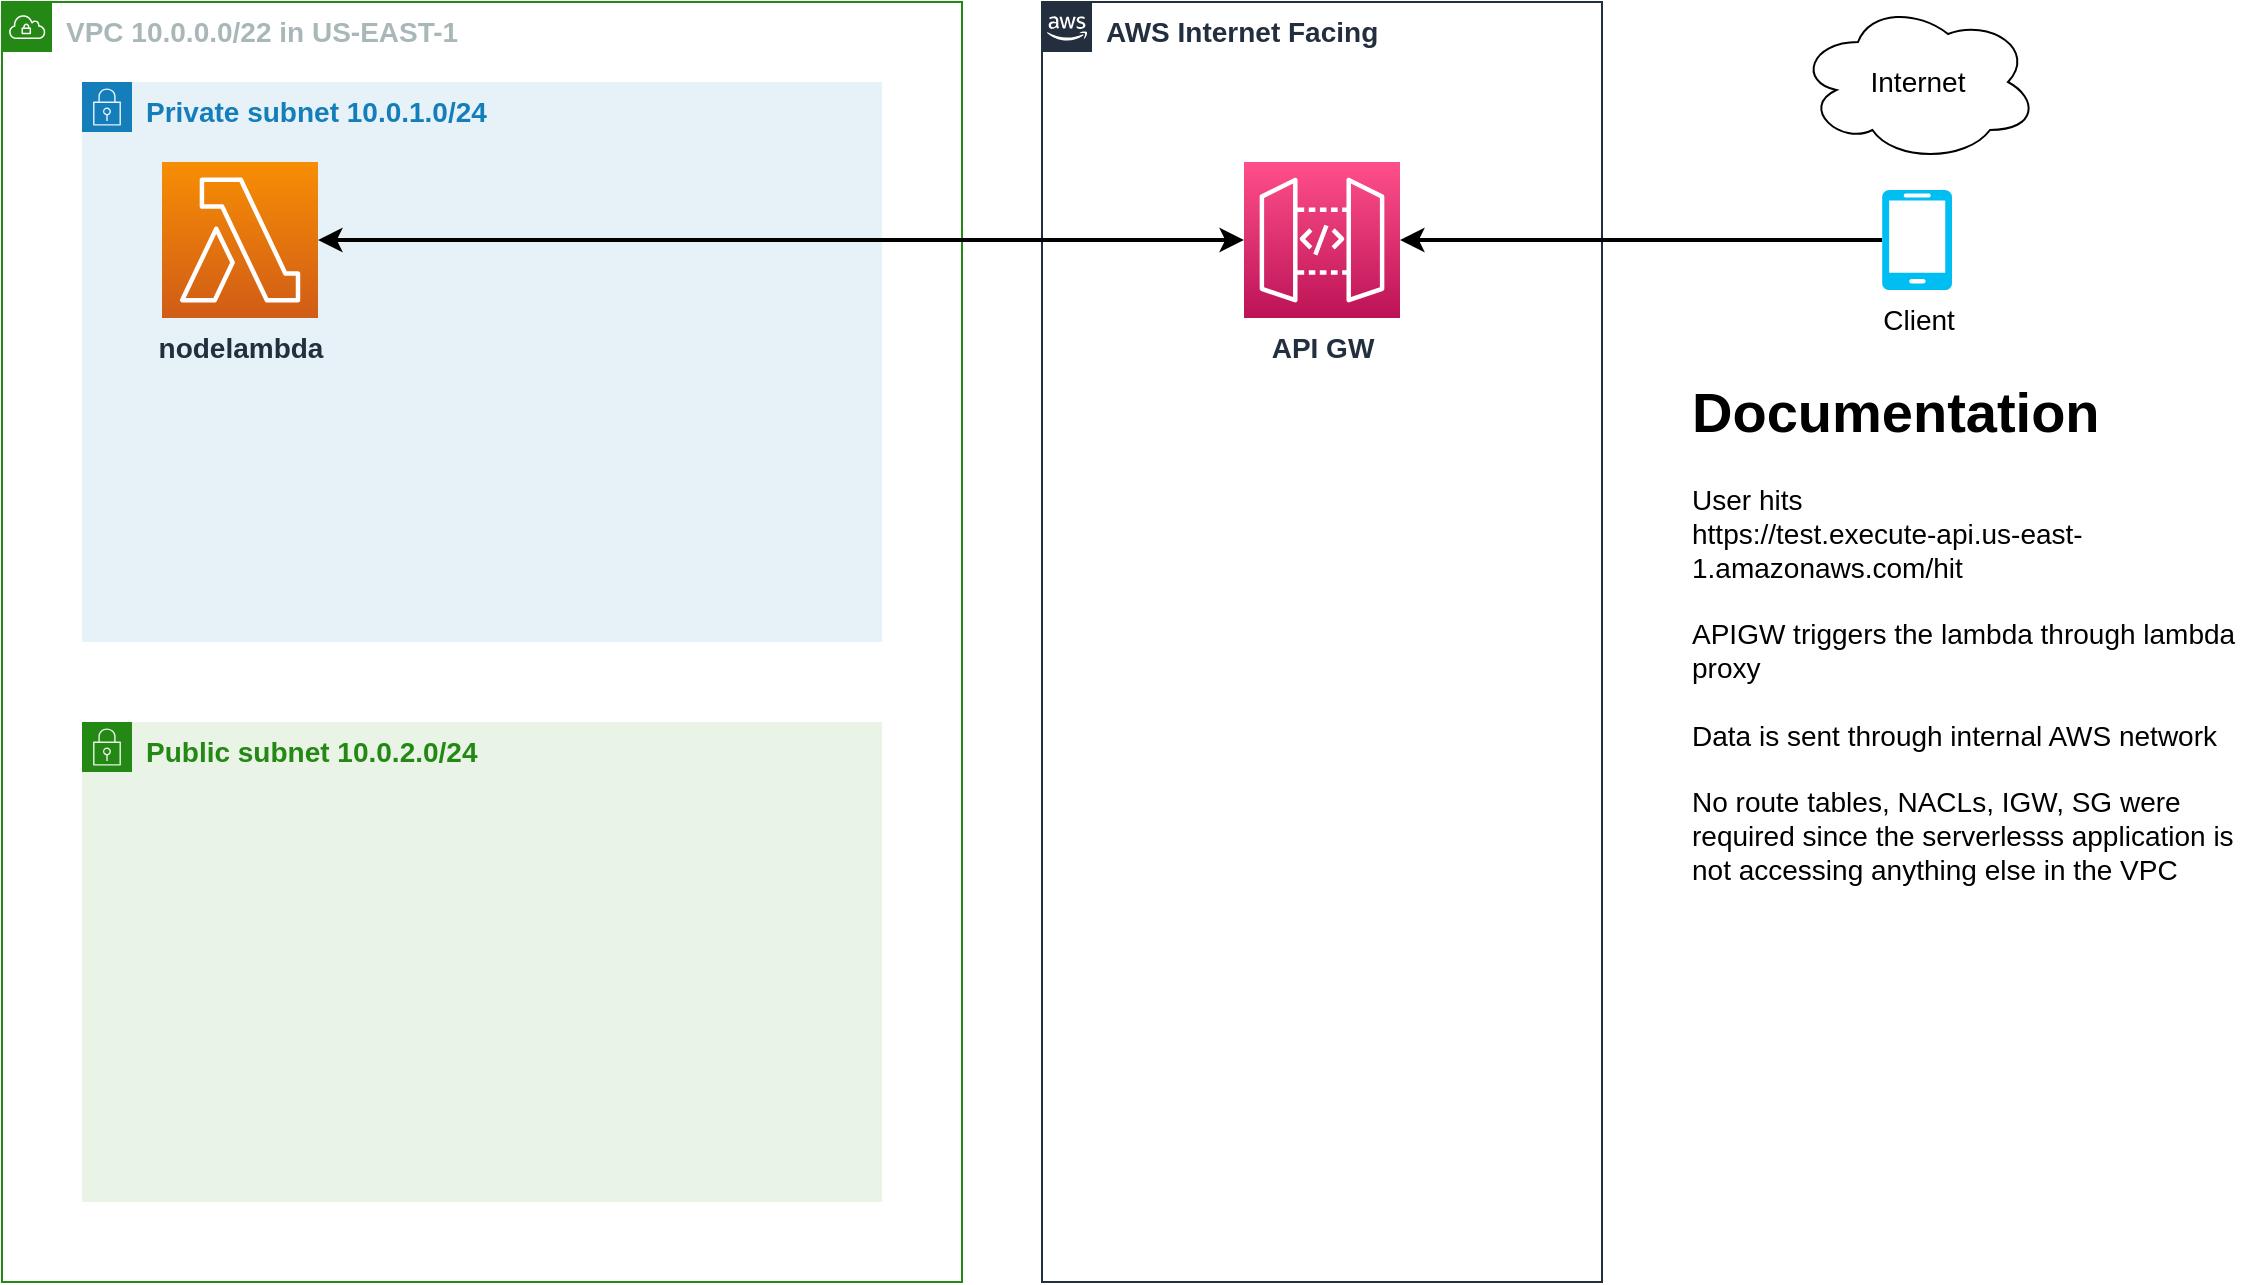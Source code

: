 <mxfile version="20.8.13" type="device"><diagram id="Ht1M8jgEwFfnCIfOTk4-" name="Page-1"><mxGraphModel dx="2074" dy="1142" grid="1" gridSize="10" guides="1" tooltips="1" connect="1" arrows="1" fold="1" page="1" pageScale="1" pageWidth="1169" pageHeight="827" math="0" shadow="0"><root><mxCell id="0"/><mxCell id="1" parent="0"/><mxCell id="UEzPUAAOIrF-is8g5C7q-89" value="" style="edgeStyle=orthogonalEdgeStyle;rounded=0;orthogonalLoop=1;jettySize=auto;html=1;endArrow=open;endFill=0;strokeWidth=2;" parent="1" source="cR-wq2CqzExHKhg0OcUR-5" edge="1"><mxGeometry relative="1" as="geometry"><Array as="points"><mxPoint x="248" y="350"/></Array><mxPoint x="247.5" y="218" as="sourcePoint"/><mxPoint x="370" y="350" as="targetPoint"/></mxGeometry></mxCell><mxCell id="UEzPUAAOIrF-is8g5C7q-90" value="" style="edgeStyle=orthogonalEdgeStyle;rounded=0;orthogonalLoop=1;jettySize=auto;html=1;endArrow=open;endFill=0;strokeWidth=2;" parent="1" edge="1"><mxGeometry relative="1" as="geometry"><mxPoint x="448" y="349" as="sourcePoint"/><mxPoint x="480" y="349" as="targetPoint"/></mxGeometry></mxCell><mxCell id="cR-wq2CqzExHKhg0OcUR-1" value="&lt;font style=&quot;font-size: 14px;&quot;&gt;&lt;b&gt;AWS Internet Facing&lt;br&gt;&lt;/b&gt;&lt;/font&gt;" style="points=[[0,0],[0.25,0],[0.5,0],[0.75,0],[1,0],[1,0.25],[1,0.5],[1,0.75],[1,1],[0.75,1],[0.5,1],[0.25,1],[0,1],[0,0.75],[0,0.5],[0,0.25]];outlineConnect=0;gradientColor=none;html=1;whiteSpace=wrap;fontSize=12;fontStyle=0;shape=mxgraph.aws4.group;grIcon=mxgraph.aws4.group_aws_cloud_alt;strokeColor=#232F3E;fillColor=none;verticalAlign=top;align=left;spacingLeft=30;fontColor=#232F3E;dashed=0;labelBackgroundColor=#ffffff;container=1;pointerEvents=0;collapsible=0;recursiveResize=0;" vertex="1" parent="1"><mxGeometry x="560" y="80" width="280" height="640" as="geometry"/></mxCell><mxCell id="cR-wq2CqzExHKhg0OcUR-6" value="&lt;font style=&quot;font-size: 14px;&quot;&gt;&lt;b&gt;API GW&lt;br&gt;&lt;/b&gt;&lt;/font&gt;" style="sketch=0;points=[[0,0,0],[0.25,0,0],[0.5,0,0],[0.75,0,0],[1,0,0],[0,1,0],[0.25,1,0],[0.5,1,0],[0.75,1,0],[1,1,0],[0,0.25,0],[0,0.5,0],[0,0.75,0],[1,0.25,0],[1,0.5,0],[1,0.75,0]];outlineConnect=0;fontColor=#232F3E;gradientColor=#FF4F8B;gradientDirection=north;fillColor=#BC1356;strokeColor=#ffffff;dashed=0;verticalLabelPosition=bottom;verticalAlign=top;align=center;html=1;fontSize=12;fontStyle=0;aspect=fixed;shape=mxgraph.aws4.resourceIcon;resIcon=mxgraph.aws4.api_gateway;" vertex="1" parent="cR-wq2CqzExHKhg0OcUR-1"><mxGeometry x="101" y="80" width="78" height="78" as="geometry"/></mxCell><mxCell id="cR-wq2CqzExHKhg0OcUR-4" value="&lt;b&gt;&lt;font style=&quot;font-size: 14px;&quot;&gt;VPC 10.0.0.0/22 in US-EAST-1&lt;br&gt;&lt;/font&gt;&lt;/b&gt;" style="points=[[0,0],[0.25,0],[0.5,0],[0.75,0],[1,0],[1,0.25],[1,0.5],[1,0.75],[1,1],[0.75,1],[0.5,1],[0.25,1],[0,1],[0,0.75],[0,0.5],[0,0.25]];outlineConnect=0;gradientColor=none;html=1;whiteSpace=wrap;fontSize=12;fontStyle=0;container=1;pointerEvents=0;collapsible=0;recursiveResize=0;shape=mxgraph.aws4.group;grIcon=mxgraph.aws4.group_vpc;strokeColor=#248814;fillColor=none;verticalAlign=top;align=left;spacingLeft=30;fontColor=#AAB7B8;dashed=0;" vertex="1" parent="1"><mxGeometry x="40" y="80" width="480" height="640" as="geometry"/></mxCell><mxCell id="cR-wq2CqzExHKhg0OcUR-3" value="&lt;b&gt;&lt;font style=&quot;font-size: 14px;&quot;&gt;Private subnet 10.0.1.0/24&lt;/font&gt;&lt;/b&gt;" style="points=[[0,0],[0.25,0],[0.5,0],[0.75,0],[1,0],[1,0.25],[1,0.5],[1,0.75],[1,1],[0.75,1],[0.5,1],[0.25,1],[0,1],[0,0.75],[0,0.5],[0,0.25]];outlineConnect=0;gradientColor=none;html=1;whiteSpace=wrap;fontSize=12;fontStyle=0;container=1;pointerEvents=0;collapsible=0;recursiveResize=0;shape=mxgraph.aws4.group;grIcon=mxgraph.aws4.group_security_group;grStroke=0;strokeColor=#147EBA;fillColor=#E6F2F8;verticalAlign=top;align=left;spacingLeft=30;fontColor=#147EBA;dashed=0;" vertex="1" parent="cR-wq2CqzExHKhg0OcUR-4"><mxGeometry x="40" y="40" width="400" height="280" as="geometry"/></mxCell><mxCell id="cR-wq2CqzExHKhg0OcUR-5" value="&lt;b&gt;&lt;font style=&quot;font-size: 14px;&quot;&gt;nodelambda&lt;/font&gt;&lt;/b&gt;" style="sketch=0;points=[[0,0,0],[0.25,0,0],[0.5,0,0],[0.75,0,0],[1,0,0],[0,1,0],[0.25,1,0],[0.5,1,0],[0.75,1,0],[1,1,0],[0,0.25,0],[0,0.5,0],[0,0.75,0],[1,0.25,0],[1,0.5,0],[1,0.75,0]];outlineConnect=0;fontColor=#232F3E;gradientColor=#F78E04;gradientDirection=north;fillColor=#D05C17;strokeColor=#ffffff;dashed=0;verticalLabelPosition=bottom;verticalAlign=top;align=center;html=1;fontSize=12;fontStyle=0;aspect=fixed;shape=mxgraph.aws4.resourceIcon;resIcon=mxgraph.aws4.lambda;" vertex="1" parent="cR-wq2CqzExHKhg0OcUR-3"><mxGeometry x="40" y="40" width="78" height="78" as="geometry"/></mxCell><mxCell id="cR-wq2CqzExHKhg0OcUR-15" value="&lt;b&gt;&lt;font style=&quot;font-size: 14px;&quot;&gt;Public subnet 10.0.2.0/24&lt;br&gt;&lt;/font&gt;&lt;/b&gt;" style="points=[[0,0],[0.25,0],[0.5,0],[0.75,0],[1,0],[1,0.25],[1,0.5],[1,0.75],[1,1],[0.75,1],[0.5,1],[0.25,1],[0,1],[0,0.75],[0,0.5],[0,0.25]];outlineConnect=0;gradientColor=none;html=1;whiteSpace=wrap;fontSize=12;fontStyle=0;container=1;pointerEvents=0;collapsible=0;recursiveResize=0;shape=mxgraph.aws4.group;grIcon=mxgraph.aws4.group_security_group;grStroke=0;strokeColor=#248814;fillColor=#E9F3E6;verticalAlign=top;align=left;spacingLeft=30;fontColor=#248814;dashed=0;" vertex="1" parent="cR-wq2CqzExHKhg0OcUR-4"><mxGeometry x="40" y="360" width="400" height="240" as="geometry"/></mxCell><mxCell id="cR-wq2CqzExHKhg0OcUR-9" value="Client" style="verticalLabelPosition=bottom;html=1;verticalAlign=top;align=center;strokeColor=none;fillColor=#00BEF2;shape=mxgraph.azure.mobile;pointerEvents=1;fontSize=14;fontColor=#000000;" vertex="1" parent="1"><mxGeometry x="980" y="174" width="35" height="50" as="geometry"/></mxCell><mxCell id="cR-wq2CqzExHKhg0OcUR-11" value="&lt;h1&gt;Documentation&lt;/h1&gt;&lt;div&gt;User hits&lt;/div&gt;&lt;div&gt;https://test.execute-api.us-east-1.amazonaws.com/hit&lt;/div&gt;&lt;div&gt;&lt;br&gt;&lt;/div&gt;&lt;div&gt;APIGW triggers the lambda through lambda proxy&lt;/div&gt;&lt;div&gt;&lt;br&gt;&lt;/div&gt;&lt;div&gt;Data is sent through internal AWS network&lt;/div&gt;&lt;div&gt;&lt;br&gt;&lt;/div&gt;&lt;div&gt;No route tables, NACLs, IGW, SG were required since the serverlesss application is not accessing anything else in the VPC&lt;br&gt;&lt;/div&gt;&lt;p&gt;&lt;/p&gt;" style="text;html=1;strokeColor=none;fillColor=none;spacing=5;spacingTop=-20;whiteSpace=wrap;overflow=hidden;rounded=0;fontSize=14;fontColor=#000000;" vertex="1" parent="1"><mxGeometry x="880" y="260" width="280" height="460" as="geometry"/></mxCell><mxCell id="cR-wq2CqzExHKhg0OcUR-12" value="" style="endArrow=classic;html=1;rounded=0;fontSize=14;fontColor=#000000;entryX=1;entryY=0.5;entryDx=0;entryDy=0;entryPerimeter=0;exitX=0;exitY=0.5;exitDx=0;exitDy=0;exitPerimeter=0;strokeWidth=2;" edge="1" parent="1" source="cR-wq2CqzExHKhg0OcUR-9" target="cR-wq2CqzExHKhg0OcUR-6"><mxGeometry width="50" height="50" relative="1" as="geometry"><mxPoint x="560" y="450" as="sourcePoint"/><mxPoint x="610" y="400" as="targetPoint"/></mxGeometry></mxCell><mxCell id="cR-wq2CqzExHKhg0OcUR-14" value="" style="endArrow=classic;startArrow=classic;html=1;rounded=0;fontSize=14;fontColor=#000000;exitX=1;exitY=0.5;exitDx=0;exitDy=0;exitPerimeter=0;entryX=0;entryY=0.5;entryDx=0;entryDy=0;entryPerimeter=0;strokeWidth=2;" edge="1" parent="1" source="cR-wq2CqzExHKhg0OcUR-5" target="cR-wq2CqzExHKhg0OcUR-6"><mxGeometry width="50" height="50" relative="1" as="geometry"><mxPoint x="540" y="250" as="sourcePoint"/><mxPoint x="590" y="200" as="targetPoint"/></mxGeometry></mxCell><mxCell id="cR-wq2CqzExHKhg0OcUR-16" value="Internet" style="ellipse;shape=cloud;whiteSpace=wrap;html=1;fontSize=14;fontColor=#000000;" vertex="1" parent="1"><mxGeometry x="938" y="80" width="120" height="80" as="geometry"/></mxCell></root></mxGraphModel></diagram></mxfile>